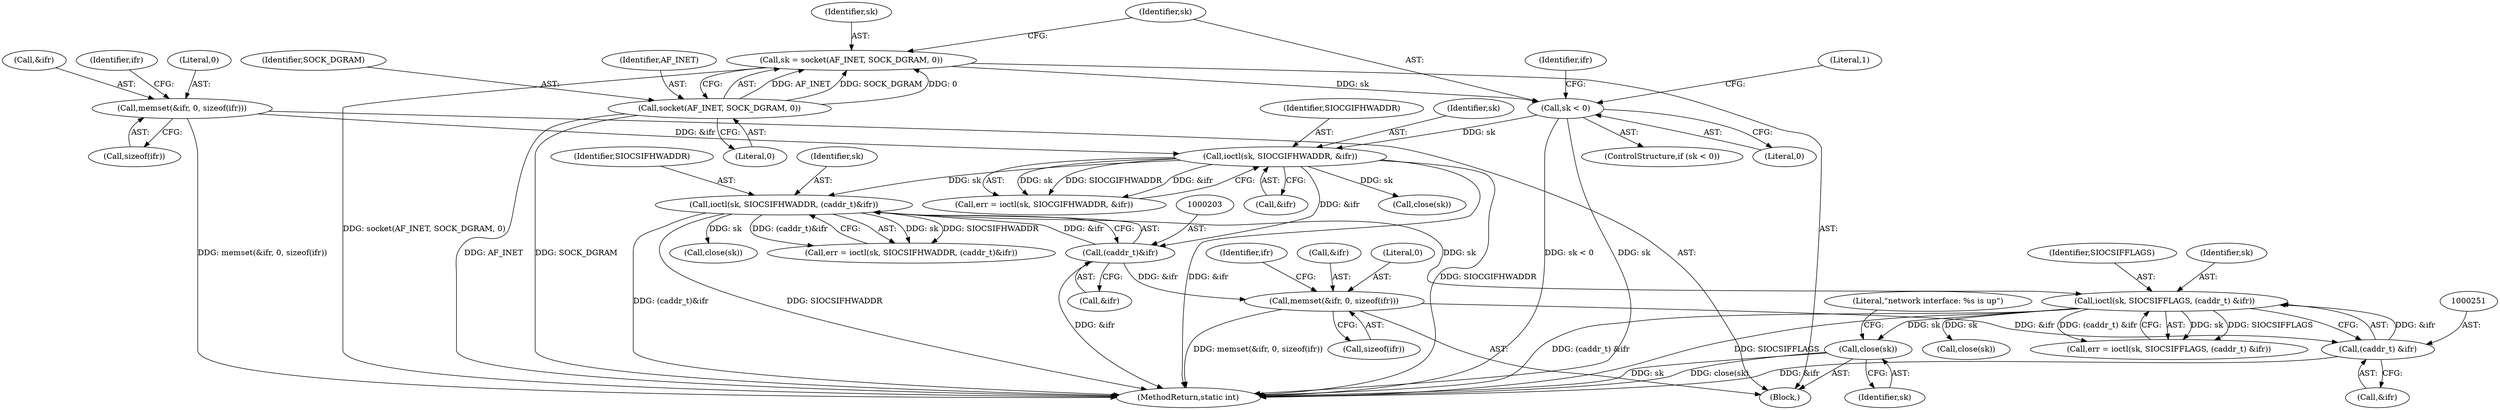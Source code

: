 digraph "0_Android_472271b153c5dc53c28beac55480a8d8434b2d5c_26@API" {
"1000268" [label="(Call,close(sk))"];
"1000247" [label="(Call,ioctl(sk, SIOCSIFFLAGS, (caddr_t) &ifr))"];
"1000199" [label="(Call,ioctl(sk, SIOCSIFHWADDR, (caddr_t)&ifr))"];
"1000137" [label="(Call,ioctl(sk, SIOCGIFHWADDR, &ifr))"];
"1000115" [label="(Call,sk < 0)"];
"1000108" [label="(Call,sk = socket(AF_INET, SOCK_DGRAM, 0))"];
"1000110" [label="(Call,socket(AF_INET, SOCK_DGRAM, 0))"];
"1000121" [label="(Call,memset(&ifr, 0, sizeof(ifr)))"];
"1000202" [label="(Call,(caddr_t)&ifr)"];
"1000250" [label="(Call,(caddr_t) &ifr)"];
"1000221" [label="(Call,memset(&ifr, 0, sizeof(ifr)))"];
"1000110" [label="(Call,socket(AF_INET, SOCK_DGRAM, 0))"];
"1000111" [label="(Identifier,AF_INET)"];
"1000263" [label="(Call,close(sk))"];
"1000112" [label="(Identifier,SOCK_DGRAM)"];
"1000222" [label="(Call,&ifr)"];
"1000114" [label="(ControlStructure,if (sk < 0))"];
"1000245" [label="(Call,err = ioctl(sk, SIOCSIFFLAGS, (caddr_t) &ifr))"];
"1000249" [label="(Identifier,SIOCSIFFLAGS)"];
"1000271" [label="(Literal,\"network interface: %s is up\")"];
"1000225" [label="(Call,sizeof(ifr))"];
"1000247" [label="(Call,ioctl(sk, SIOCSIFFLAGS, (caddr_t) &ifr))"];
"1000108" [label="(Call,sk = socket(AF_INET, SOCK_DGRAM, 0))"];
"1000116" [label="(Identifier,sk)"];
"1000117" [label="(Literal,0)"];
"1000216" [label="(Call,close(sk))"];
"1000121" [label="(Call,memset(&ifr, 0, sizeof(ifr)))"];
"1000139" [label="(Identifier,SIOCGIFHWADDR)"];
"1000140" [label="(Call,&ifr)"];
"1000137" [label="(Call,ioctl(sk, SIOCGIFHWADDR, &ifr))"];
"1000252" [label="(Call,&ifr)"];
"1000120" [label="(Literal,1)"];
"1000115" [label="(Call,sk < 0)"];
"1000224" [label="(Literal,0)"];
"1000268" [label="(Call,close(sk))"];
"1000250" [label="(Call,(caddr_t) &ifr)"];
"1000201" [label="(Identifier,SIOCSIFHWADDR)"];
"1000275" [label="(MethodReturn,static int)"];
"1000125" [label="(Call,sizeof(ifr))"];
"1000129" [label="(Identifier,ifr)"];
"1000138" [label="(Identifier,sk)"];
"1000269" [label="(Identifier,sk)"];
"1000123" [label="(Identifier,ifr)"];
"1000197" [label="(Call,err = ioctl(sk, SIOCSIFHWADDR, (caddr_t)&ifr))"];
"1000202" [label="(Call,(caddr_t)&ifr)"];
"1000200" [label="(Identifier,sk)"];
"1000152" [label="(Call,close(sk))"];
"1000124" [label="(Literal,0)"];
"1000248" [label="(Identifier,sk)"];
"1000104" [label="(Block,)"];
"1000199" [label="(Call,ioctl(sk, SIOCSIFHWADDR, (caddr_t)&ifr))"];
"1000221" [label="(Call,memset(&ifr, 0, sizeof(ifr)))"];
"1000204" [label="(Call,&ifr)"];
"1000113" [label="(Literal,0)"];
"1000135" [label="(Call,err = ioctl(sk, SIOCGIFHWADDR, &ifr))"];
"1000122" [label="(Call,&ifr)"];
"1000109" [label="(Identifier,sk)"];
"1000229" [label="(Identifier,ifr)"];
"1000268" -> "1000104"  [label="AST: "];
"1000268" -> "1000269"  [label="CFG: "];
"1000269" -> "1000268"  [label="AST: "];
"1000271" -> "1000268"  [label="CFG: "];
"1000268" -> "1000275"  [label="DDG: sk"];
"1000268" -> "1000275"  [label="DDG: close(sk)"];
"1000247" -> "1000268"  [label="DDG: sk"];
"1000247" -> "1000245"  [label="AST: "];
"1000247" -> "1000250"  [label="CFG: "];
"1000248" -> "1000247"  [label="AST: "];
"1000249" -> "1000247"  [label="AST: "];
"1000250" -> "1000247"  [label="AST: "];
"1000245" -> "1000247"  [label="CFG: "];
"1000247" -> "1000275"  [label="DDG: (caddr_t) &ifr"];
"1000247" -> "1000275"  [label="DDG: SIOCSIFFLAGS"];
"1000247" -> "1000245"  [label="DDG: sk"];
"1000247" -> "1000245"  [label="DDG: SIOCSIFFLAGS"];
"1000247" -> "1000245"  [label="DDG: (caddr_t) &ifr"];
"1000199" -> "1000247"  [label="DDG: sk"];
"1000250" -> "1000247"  [label="DDG: &ifr"];
"1000247" -> "1000263"  [label="DDG: sk"];
"1000199" -> "1000197"  [label="AST: "];
"1000199" -> "1000202"  [label="CFG: "];
"1000200" -> "1000199"  [label="AST: "];
"1000201" -> "1000199"  [label="AST: "];
"1000202" -> "1000199"  [label="AST: "];
"1000197" -> "1000199"  [label="CFG: "];
"1000199" -> "1000275"  [label="DDG: SIOCSIFHWADDR"];
"1000199" -> "1000275"  [label="DDG: (caddr_t)&ifr"];
"1000199" -> "1000197"  [label="DDG: sk"];
"1000199" -> "1000197"  [label="DDG: SIOCSIFHWADDR"];
"1000199" -> "1000197"  [label="DDG: (caddr_t)&ifr"];
"1000137" -> "1000199"  [label="DDG: sk"];
"1000202" -> "1000199"  [label="DDG: &ifr"];
"1000199" -> "1000216"  [label="DDG: sk"];
"1000137" -> "1000135"  [label="AST: "];
"1000137" -> "1000140"  [label="CFG: "];
"1000138" -> "1000137"  [label="AST: "];
"1000139" -> "1000137"  [label="AST: "];
"1000140" -> "1000137"  [label="AST: "];
"1000135" -> "1000137"  [label="CFG: "];
"1000137" -> "1000275"  [label="DDG: SIOCGIFHWADDR"];
"1000137" -> "1000275"  [label="DDG: &ifr"];
"1000137" -> "1000135"  [label="DDG: sk"];
"1000137" -> "1000135"  [label="DDG: SIOCGIFHWADDR"];
"1000137" -> "1000135"  [label="DDG: &ifr"];
"1000115" -> "1000137"  [label="DDG: sk"];
"1000121" -> "1000137"  [label="DDG: &ifr"];
"1000137" -> "1000152"  [label="DDG: sk"];
"1000137" -> "1000202"  [label="DDG: &ifr"];
"1000115" -> "1000114"  [label="AST: "];
"1000115" -> "1000117"  [label="CFG: "];
"1000116" -> "1000115"  [label="AST: "];
"1000117" -> "1000115"  [label="AST: "];
"1000120" -> "1000115"  [label="CFG: "];
"1000123" -> "1000115"  [label="CFG: "];
"1000115" -> "1000275"  [label="DDG: sk < 0"];
"1000115" -> "1000275"  [label="DDG: sk"];
"1000108" -> "1000115"  [label="DDG: sk"];
"1000108" -> "1000104"  [label="AST: "];
"1000108" -> "1000110"  [label="CFG: "];
"1000109" -> "1000108"  [label="AST: "];
"1000110" -> "1000108"  [label="AST: "];
"1000116" -> "1000108"  [label="CFG: "];
"1000108" -> "1000275"  [label="DDG: socket(AF_INET, SOCK_DGRAM, 0)"];
"1000110" -> "1000108"  [label="DDG: AF_INET"];
"1000110" -> "1000108"  [label="DDG: SOCK_DGRAM"];
"1000110" -> "1000108"  [label="DDG: 0"];
"1000110" -> "1000113"  [label="CFG: "];
"1000111" -> "1000110"  [label="AST: "];
"1000112" -> "1000110"  [label="AST: "];
"1000113" -> "1000110"  [label="AST: "];
"1000110" -> "1000275"  [label="DDG: SOCK_DGRAM"];
"1000110" -> "1000275"  [label="DDG: AF_INET"];
"1000121" -> "1000104"  [label="AST: "];
"1000121" -> "1000125"  [label="CFG: "];
"1000122" -> "1000121"  [label="AST: "];
"1000124" -> "1000121"  [label="AST: "];
"1000125" -> "1000121"  [label="AST: "];
"1000129" -> "1000121"  [label="CFG: "];
"1000121" -> "1000275"  [label="DDG: memset(&ifr, 0, sizeof(ifr))"];
"1000202" -> "1000204"  [label="CFG: "];
"1000203" -> "1000202"  [label="AST: "];
"1000204" -> "1000202"  [label="AST: "];
"1000202" -> "1000275"  [label="DDG: &ifr"];
"1000202" -> "1000221"  [label="DDG: &ifr"];
"1000250" -> "1000252"  [label="CFG: "];
"1000251" -> "1000250"  [label="AST: "];
"1000252" -> "1000250"  [label="AST: "];
"1000250" -> "1000275"  [label="DDG: &ifr"];
"1000221" -> "1000250"  [label="DDG: &ifr"];
"1000221" -> "1000104"  [label="AST: "];
"1000221" -> "1000225"  [label="CFG: "];
"1000222" -> "1000221"  [label="AST: "];
"1000224" -> "1000221"  [label="AST: "];
"1000225" -> "1000221"  [label="AST: "];
"1000229" -> "1000221"  [label="CFG: "];
"1000221" -> "1000275"  [label="DDG: memset(&ifr, 0, sizeof(ifr))"];
}
